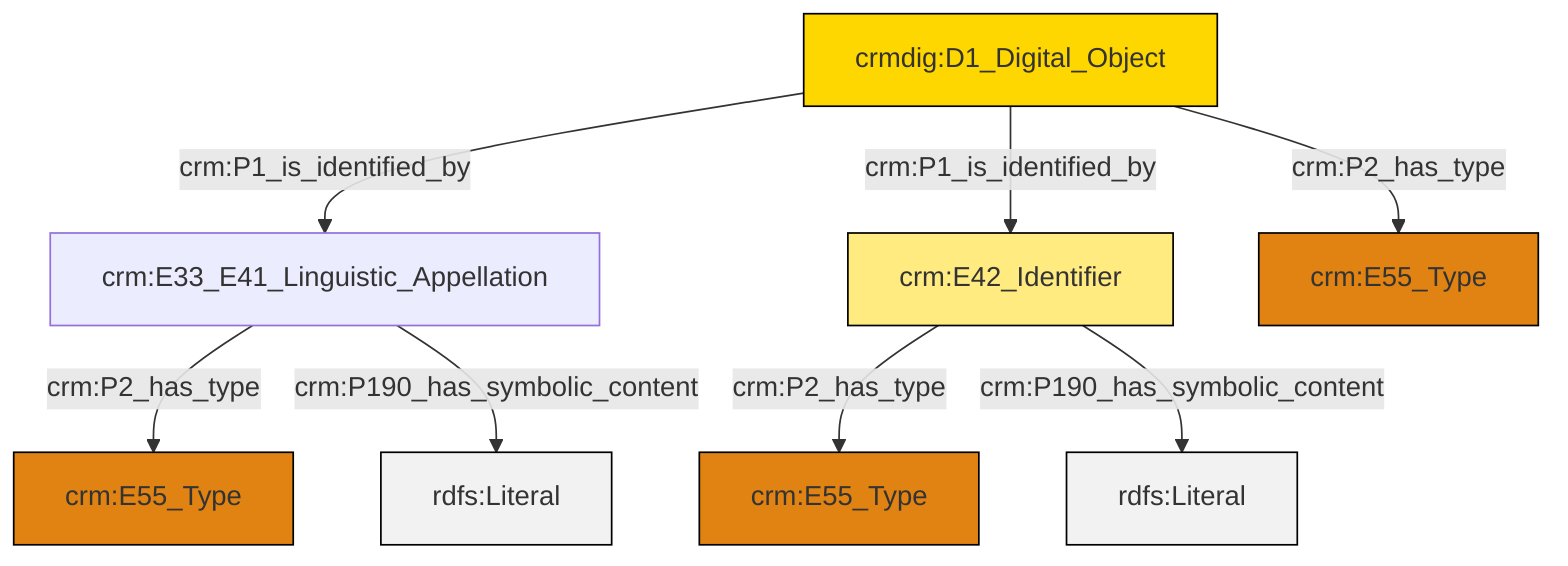 graph TD
classDef Literal fill:#f2f2f2,stroke:#000000;
classDef CRM_Entity fill:#FFFFFF,stroke:#000000;
classDef Temporal_Entity fill:#00C9E6, stroke:#000000;
classDef Type fill:#E18312, stroke:#000000;
classDef Time-Span fill:#2C9C91, stroke:#000000;
classDef Appellation fill:#FFEB7F, stroke:#000000;
classDef Place fill:#008836, stroke:#000000;
classDef Persistent_Item fill:#B266B2, stroke:#000000;
classDef Conceptual_Object fill:#FFD700, stroke:#000000;
classDef Physical_Thing fill:#D2B48C, stroke:#000000;
classDef Actor fill:#f58aad, stroke:#000000;
classDef PC_Classes fill:#4ce600, stroke:#000000;
classDef Multi fill:#cccccc,stroke:#000000;

0["crm:E42_Identifier"]:::Appellation -->|crm:P2_has_type| 1["crm:E55_Type"]:::Type
4["crmdig:D1_Digital_Object"]:::Conceptual_Object -->|crm:P1_is_identified_by| 2["crm:E33_E41_Linguistic_Appellation"]:::Default
2["crm:E33_E41_Linguistic_Appellation"]:::Default -->|crm:P2_has_type| 5["crm:E55_Type"]:::Type
4["crmdig:D1_Digital_Object"]:::Conceptual_Object -->|crm:P1_is_identified_by| 0["crm:E42_Identifier"]:::Appellation
4["crmdig:D1_Digital_Object"]:::Conceptual_Object -->|crm:P2_has_type| 10["crm:E55_Type"]:::Type
0["crm:E42_Identifier"]:::Appellation -->|crm:P190_has_symbolic_content| 13[rdfs:Literal]:::Literal
2["crm:E33_E41_Linguistic_Appellation"]:::Default -->|crm:P190_has_symbolic_content| 14[rdfs:Literal]:::Literal